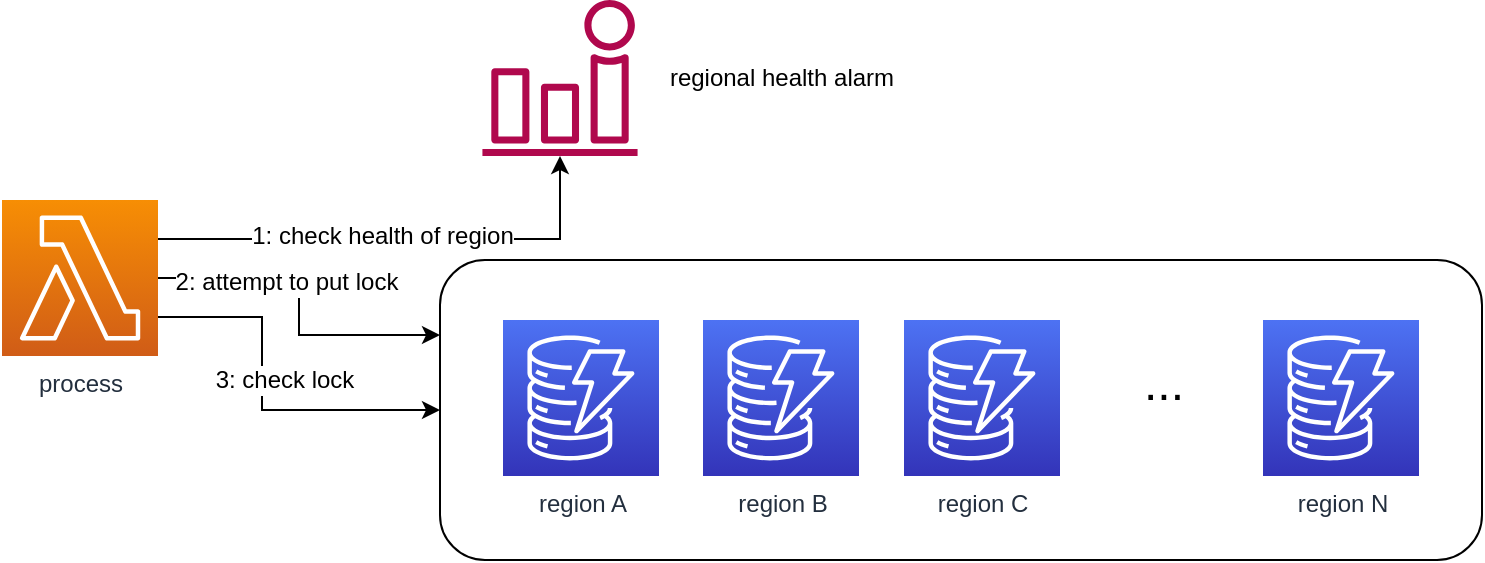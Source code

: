 <mxfile version="20.2.3" type="device"><diagram id="l8y0eZHYo7vo4z1Suh9a" name="Page-1"><mxGraphModel dx="1102" dy="1225" grid="1" gridSize="10" guides="1" tooltips="1" connect="1" arrows="1" fold="1" page="1" pageScale="1" pageWidth="850" pageHeight="1100" math="0" shadow="0"><root><mxCell id="0"/><mxCell id="1" parent="0"/><mxCell id="NfaeZx-ErQeS4U24dvR2-4" value="" style="rounded=1;whiteSpace=wrap;html=1;" vertex="1" parent="1"><mxGeometry x="299" y="150" width="521" height="150" as="geometry"/></mxCell><mxCell id="NfaeZx-ErQeS4U24dvR2-10" style="edgeStyle=orthogonalEdgeStyle;rounded=0;orthogonalLoop=1;jettySize=auto;html=1;exitX=1;exitY=0.25;exitDx=0;exitDy=0;exitPerimeter=0;fontSize=12;" edge="1" parent="1" source="NfaeZx-ErQeS4U24dvR2-1" target="NfaeZx-ErQeS4U24dvR2-2"><mxGeometry relative="1" as="geometry"/></mxCell><mxCell id="NfaeZx-ErQeS4U24dvR2-11" value="1: check health of region" style="edgeLabel;html=1;align=center;verticalAlign=middle;resizable=0;points=[];fontSize=12;" vertex="1" connectable="0" parent="NfaeZx-ErQeS4U24dvR2-10"><mxGeometry x="0.089" y="3" relative="1" as="geometry"><mxPoint x="-20" y="1" as="offset"/></mxGeometry></mxCell><mxCell id="NfaeZx-ErQeS4U24dvR2-12" style="edgeStyle=orthogonalEdgeStyle;rounded=0;orthogonalLoop=1;jettySize=auto;html=1;exitX=1;exitY=0.5;exitDx=0;exitDy=0;exitPerimeter=0;entryX=0;entryY=0.25;entryDx=0;entryDy=0;fontSize=12;" edge="1" parent="1" source="NfaeZx-ErQeS4U24dvR2-1" target="NfaeZx-ErQeS4U24dvR2-4"><mxGeometry relative="1" as="geometry"/></mxCell><mxCell id="NfaeZx-ErQeS4U24dvR2-13" value="2: attempt to put lock" style="edgeLabel;html=1;align=center;verticalAlign=middle;resizable=0;points=[];fontSize=12;" vertex="1" connectable="0" parent="NfaeZx-ErQeS4U24dvR2-12"><mxGeometry x="-0.245" y="-2" relative="1" as="geometry"><mxPoint as="offset"/></mxGeometry></mxCell><mxCell id="NfaeZx-ErQeS4U24dvR2-14" style="edgeStyle=orthogonalEdgeStyle;rounded=0;orthogonalLoop=1;jettySize=auto;html=1;exitX=1;exitY=0.75;exitDx=0;exitDy=0;exitPerimeter=0;entryX=0;entryY=0.5;entryDx=0;entryDy=0;fontSize=12;" edge="1" parent="1" source="NfaeZx-ErQeS4U24dvR2-1" target="NfaeZx-ErQeS4U24dvR2-4"><mxGeometry relative="1" as="geometry"><Array as="points"><mxPoint x="210" y="179"/><mxPoint x="210" y="225"/></Array></mxGeometry></mxCell><mxCell id="NfaeZx-ErQeS4U24dvR2-15" value="3: check lock" style="edgeLabel;html=1;align=center;verticalAlign=middle;resizable=0;points=[];fontSize=12;" vertex="1" connectable="0" parent="NfaeZx-ErQeS4U24dvR2-14"><mxGeometry x="0.36" y="2" relative="1" as="geometry"><mxPoint x="-18" y="-13" as="offset"/></mxGeometry></mxCell><mxCell id="NfaeZx-ErQeS4U24dvR2-1" value="process" style="sketch=0;points=[[0,0,0],[0.25,0,0],[0.5,0,0],[0.75,0,0],[1,0,0],[0,1,0],[0.25,1,0],[0.5,1,0],[0.75,1,0],[1,1,0],[0,0.25,0],[0,0.5,0],[0,0.75,0],[1,0.25,0],[1,0.5,0],[1,0.75,0]];outlineConnect=0;fontColor=#232F3E;gradientColor=#F78E04;gradientDirection=north;fillColor=#D05C17;strokeColor=#ffffff;dashed=0;verticalLabelPosition=bottom;verticalAlign=top;align=center;html=1;fontSize=12;fontStyle=0;aspect=fixed;shape=mxgraph.aws4.resourceIcon;resIcon=mxgraph.aws4.lambda;" vertex="1" parent="1"><mxGeometry x="80" y="120" width="78" height="78" as="geometry"/></mxCell><mxCell id="NfaeZx-ErQeS4U24dvR2-2" value="" style="sketch=0;outlineConnect=0;fontColor=#232F3E;gradientColor=none;fillColor=#B0084D;strokeColor=none;dashed=0;verticalLabelPosition=bottom;verticalAlign=top;align=center;html=1;fontSize=12;fontStyle=0;aspect=fixed;pointerEvents=1;shape=mxgraph.aws4.alarm;" vertex="1" parent="1"><mxGeometry x="320" y="20" width="78" height="78" as="geometry"/></mxCell><mxCell id="NfaeZx-ErQeS4U24dvR2-3" value="region A" style="sketch=0;points=[[0,0,0],[0.25,0,0],[0.5,0,0],[0.75,0,0],[1,0,0],[0,1,0],[0.25,1,0],[0.5,1,0],[0.75,1,0],[1,1,0],[0,0.25,0],[0,0.5,0],[0,0.75,0],[1,0.25,0],[1,0.5,0],[1,0.75,0]];outlineConnect=0;fontColor=#232F3E;gradientColor=#4D72F3;gradientDirection=north;fillColor=#3334B9;strokeColor=#ffffff;dashed=0;verticalLabelPosition=bottom;verticalAlign=top;align=center;html=1;fontSize=12;fontStyle=0;aspect=fixed;shape=mxgraph.aws4.resourceIcon;resIcon=mxgraph.aws4.dynamodb;" vertex="1" parent="1"><mxGeometry x="330.5" y="180" width="78" height="78" as="geometry"/></mxCell><mxCell id="NfaeZx-ErQeS4U24dvR2-5" value="region B" style="sketch=0;points=[[0,0,0],[0.25,0,0],[0.5,0,0],[0.75,0,0],[1,0,0],[0,1,0],[0.25,1,0],[0.5,1,0],[0.75,1,0],[1,1,0],[0,0.25,0],[0,0.5,0],[0,0.75,0],[1,0.25,0],[1,0.5,0],[1,0.75,0]];outlineConnect=0;fontColor=#232F3E;gradientColor=#4D72F3;gradientDirection=north;fillColor=#3334B9;strokeColor=#ffffff;dashed=0;verticalLabelPosition=bottom;verticalAlign=top;align=center;html=1;fontSize=12;fontStyle=0;aspect=fixed;shape=mxgraph.aws4.resourceIcon;resIcon=mxgraph.aws4.dynamodb;" vertex="1" parent="1"><mxGeometry x="430.5" y="180" width="78" height="78" as="geometry"/></mxCell><mxCell id="NfaeZx-ErQeS4U24dvR2-6" value="region C" style="sketch=0;points=[[0,0,0],[0.25,0,0],[0.5,0,0],[0.75,0,0],[1,0,0],[0,1,0],[0.25,1,0],[0.5,1,0],[0.75,1,0],[1,1,0],[0,0.25,0],[0,0.5,0],[0,0.75,0],[1,0.25,0],[1,0.5,0],[1,0.75,0]];outlineConnect=0;fontColor=#232F3E;gradientColor=#4D72F3;gradientDirection=north;fillColor=#3334B9;strokeColor=#ffffff;dashed=0;verticalLabelPosition=bottom;verticalAlign=top;align=center;html=1;fontSize=12;fontStyle=0;aspect=fixed;shape=mxgraph.aws4.resourceIcon;resIcon=mxgraph.aws4.dynamodb;" vertex="1" parent="1"><mxGeometry x="531" y="180" width="78" height="78" as="geometry"/></mxCell><mxCell id="NfaeZx-ErQeS4U24dvR2-7" value="region N" style="sketch=0;points=[[0,0,0],[0.25,0,0],[0.5,0,0],[0.75,0,0],[1,0,0],[0,1,0],[0.25,1,0],[0.5,1,0],[0.75,1,0],[1,1,0],[0,0.25,0],[0,0.5,0],[0,0.75,0],[1,0.25,0],[1,0.5,0],[1,0.75,0]];outlineConnect=0;fontColor=#232F3E;gradientColor=#4D72F3;gradientDirection=north;fillColor=#3334B9;strokeColor=#ffffff;dashed=0;verticalLabelPosition=bottom;verticalAlign=top;align=center;html=1;fontSize=12;fontStyle=0;aspect=fixed;shape=mxgraph.aws4.resourceIcon;resIcon=mxgraph.aws4.dynamodb;" vertex="1" parent="1"><mxGeometry x="710.5" y="180" width="78" height="78" as="geometry"/></mxCell><mxCell id="NfaeZx-ErQeS4U24dvR2-8" value="&lt;font style=&quot;font-size: 24px;&quot;&gt;...&lt;/font&gt;" style="text;html=1;strokeColor=none;fillColor=none;align=center;verticalAlign=middle;whiteSpace=wrap;rounded=0;" vertex="1" parent="1"><mxGeometry x="630.5" y="197" width="60" height="30" as="geometry"/></mxCell><mxCell id="NfaeZx-ErQeS4U24dvR2-16" value="regional health alarm" style="text;html=1;strokeColor=none;fillColor=none;align=center;verticalAlign=middle;whiteSpace=wrap;rounded=0;fontSize=12;" vertex="1" parent="1"><mxGeometry x="408.5" y="44" width="121.5" height="30" as="geometry"/></mxCell></root></mxGraphModel></diagram></mxfile>
